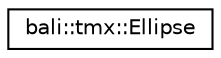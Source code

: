 digraph "Graphical Class Hierarchy"
{
  edge [fontname="Helvetica",fontsize="10",labelfontname="Helvetica",labelfontsize="10"];
  node [fontname="Helvetica",fontsize="10",shape=record];
  rankdir="LR";
  Node1 [label="bali::tmx::Ellipse",height=0.2,width=0.4,color="black", fillcolor="white", style="filled",URL="$classbali_1_1tmx_1_1_ellipse.html"];
}
